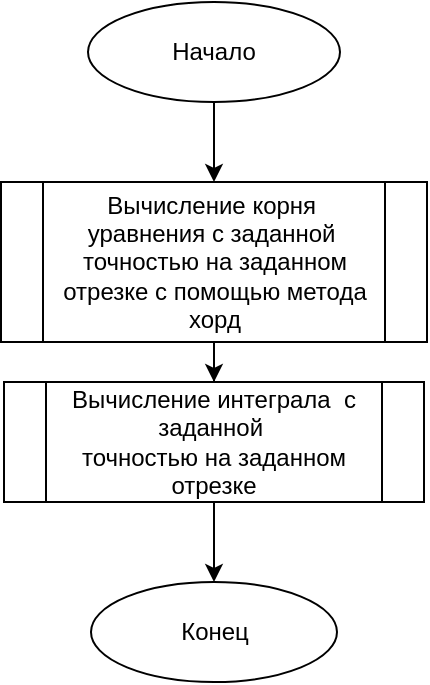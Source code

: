 <mxfile version="14.1.8" type="device" pages="6"><diagram id="WaI7hBTVn7raz_CqiJxx" name="Main"><mxGraphModel dx="1086" dy="806" grid="1" gridSize="10" guides="1" tooltips="1" connect="1" arrows="1" fold="1" page="1" pageScale="1" pageWidth="827" pageHeight="1169" math="0" shadow="0"><root><mxCell id="0"/><mxCell id="1" parent="0"/><mxCell id="jElBm6gCTOhfZnGUOZcz-2" value="" style="edgeStyle=orthogonalEdgeStyle;rounded=0;orthogonalLoop=1;jettySize=auto;html=1;" parent="1" source="Alm977eWdggytRDJcc3G-1" target="jElBm6gCTOhfZnGUOZcz-1" edge="1"><mxGeometry relative="1" as="geometry"/></mxCell><mxCell id="Alm977eWdggytRDJcc3G-1" value="Начало" style="ellipse;whiteSpace=wrap;html=1;" parent="1" vertex="1"><mxGeometry x="354" y="10" width="126" height="50" as="geometry"/></mxCell><mxCell id="jElBm6gCTOhfZnGUOZcz-4" value="" style="edgeStyle=orthogonalEdgeStyle;rounded=0;orthogonalLoop=1;jettySize=auto;html=1;" parent="1" source="jElBm6gCTOhfZnGUOZcz-1" target="jElBm6gCTOhfZnGUOZcz-3" edge="1"><mxGeometry relative="1" as="geometry"/></mxCell><mxCell id="jElBm6gCTOhfZnGUOZcz-1" value="&lt;span style=&quot;text-align: left&quot;&gt;Вычисление корня&amp;nbsp;&lt;/span&gt;&lt;br style=&quot;text-align: left&quot;&gt;&lt;span style=&quot;text-align: left&quot;&gt;уравнения с заданной&amp;nbsp;&lt;/span&gt;&lt;br style=&quot;text-align: left&quot;&gt;&lt;span style=&quot;text-align: left&quot;&gt;точностью на заданном отрезке с помощью метода хорд&lt;/span&gt;" style="shape=process;whiteSpace=wrap;html=1;backgroundOutline=1;" parent="1" vertex="1"><mxGeometry x="310.5" y="100" width="213" height="80" as="geometry"/></mxCell><mxCell id="jElBm6gCTOhfZnGUOZcz-6" value="" style="edgeStyle=orthogonalEdgeStyle;rounded=0;orthogonalLoop=1;jettySize=auto;html=1;" parent="1" source="jElBm6gCTOhfZnGUOZcz-3" edge="1"><mxGeometry relative="1" as="geometry"><mxPoint x="417" y="300" as="targetPoint"/></mxGeometry></mxCell><mxCell id="jElBm6gCTOhfZnGUOZcz-3" value="&lt;span style=&quot;text-align: left&quot;&gt;Вычисление интеграла&amp;nbsp;&amp;nbsp;с заданной&amp;nbsp;&lt;/span&gt;&lt;br style=&quot;text-align: left&quot;&gt;&lt;span style=&quot;text-align: left&quot;&gt;точностью на заданном отрезке&lt;/span&gt;" style="shape=process;whiteSpace=wrap;html=1;backgroundOutline=1;" parent="1" vertex="1"><mxGeometry x="312" y="200" width="210" height="60" as="geometry"/></mxCell><mxCell id="jElBm6gCTOhfZnGUOZcz-7" value="Конец" style="ellipse;whiteSpace=wrap;html=1;" parent="1" vertex="1"><mxGeometry x="355.5" y="300" width="123" height="50" as="geometry"/></mxCell></root></mxGraphModel></diagram><diagram id="qqF_teyIpFke05KXe2pe" name="f1"><mxGraphModel dx="1086" dy="806" grid="1" gridSize="10" guides="1" tooltips="1" connect="1" arrows="1" fold="1" page="1" pageScale="1" pageWidth="827" pageHeight="1169" math="0" shadow="0"><root><mxCell id="K30mVXvDQeUyHEt8wKfz-0"/><mxCell id="K30mVXvDQeUyHEt8wKfz-1" parent="K30mVXvDQeUyHEt8wKfz-0"/><mxCell id="y-LIi_LyXujM_GH3o9fX-2" value="" style="edgeStyle=orthogonalEdgeStyle;rounded=0;orthogonalLoop=1;jettySize=auto;html=1;" parent="K30mVXvDQeUyHEt8wKfz-1" source="y-LIi_LyXujM_GH3o9fX-0" target="y-LIi_LyXujM_GH3o9fX-1" edge="1"><mxGeometry relative="1" as="geometry"/></mxCell><mxCell id="y-LIi_LyXujM_GH3o9fX-0" value="Начало" style="ellipse;whiteSpace=wrap;html=1;" parent="K30mVXvDQeUyHEt8wKfz-1" vertex="1"><mxGeometry x="354" y="10" width="126" height="60" as="geometry"/></mxCell><mxCell id="y-LIi_LyXujM_GH3o9fX-6" value="" style="edgeStyle=orthogonalEdgeStyle;rounded=0;orthogonalLoop=1;jettySize=auto;html=1;" parent="K30mVXvDQeUyHEt8wKfz-1" source="y-LIi_LyXujM_GH3o9fX-1" target="y-LIi_LyXujM_GH3o9fX-5" edge="1"><mxGeometry relative="1" as="geometry"/></mxCell><mxCell id="y-LIi_LyXujM_GH3o9fX-1" value="Вычисление функции для нахождения корня уравнения с входными данными" style="whiteSpace=wrap;html=1;" parent="K30mVXvDQeUyHEt8wKfz-1" vertex="1"><mxGeometry x="355.5" y="100" width="123" height="70" as="geometry"/></mxCell><mxCell id="y-LIi_LyXujM_GH3o9fX-5" value="Возврат значения функции" style="ellipse;whiteSpace=wrap;html=1;" parent="K30mVXvDQeUyHEt8wKfz-1" vertex="1"><mxGeometry x="355.5" y="200" width="123" height="45" as="geometry"/></mxCell></root></mxGraphModel></diagram><diagram id="M7soTyGZbqfuEx6ybSCQ" name="f2"><mxGraphModel dx="1086" dy="806" grid="1" gridSize="10" guides="1" tooltips="1" connect="1" arrows="1" fold="1" page="1" pageScale="1" pageWidth="827" pageHeight="1169" math="0" shadow="0"><root><mxCell id="EBe3LfXjyt8hC19Q3vOW-0"/><mxCell id="EBe3LfXjyt8hC19Q3vOW-1" parent="EBe3LfXjyt8hC19Q3vOW-0"/><mxCell id="iQ4wafE9wKqFHJZQnmls-2" value="" style="edgeStyle=orthogonalEdgeStyle;rounded=0;orthogonalLoop=1;jettySize=auto;html=1;" parent="EBe3LfXjyt8hC19Q3vOW-1" source="iQ4wafE9wKqFHJZQnmls-0" target="iQ4wafE9wKqFHJZQnmls-1" edge="1"><mxGeometry relative="1" as="geometry"/></mxCell><mxCell id="iQ4wafE9wKqFHJZQnmls-0" value="Начало" style="ellipse;whiteSpace=wrap;html=1;" parent="EBe3LfXjyt8hC19Q3vOW-1" vertex="1"><mxGeometry x="354" y="10" width="126" height="60" as="geometry"/></mxCell><mxCell id="1iJgTneV0Eew0mLdsjrb-1" value="" style="edgeStyle=orthogonalEdgeStyle;rounded=0;orthogonalLoop=1;jettySize=auto;html=1;" parent="EBe3LfXjyt8hC19Q3vOW-1" source="iQ4wafE9wKqFHJZQnmls-1" target="1iJgTneV0Eew0mLdsjrb-0" edge="1"><mxGeometry relative="1" as="geometry"/></mxCell><mxCell id="iQ4wafE9wKqFHJZQnmls-1" value="&lt;span&gt;Вычисление функции для нахождения интеграла с входными данными&lt;/span&gt;" style="whiteSpace=wrap;html=1;" parent="EBe3LfXjyt8hC19Q3vOW-1" vertex="1"><mxGeometry x="355.5" y="100" width="123" height="70" as="geometry"/></mxCell><mxCell id="1iJgTneV0Eew0mLdsjrb-0" value="&lt;span&gt;Возврат значения функции&lt;/span&gt;" style="ellipse;whiteSpace=wrap;html=1;" parent="EBe3LfXjyt8hC19Q3vOW-1" vertex="1"><mxGeometry x="355.5" y="200" width="123" height="55" as="geometry"/></mxCell></root></mxGraphModel></diagram><diagram id="TdNOkyrUp0gvXLs_bgTv" name="methodChord"><mxGraphModel dx="1086" dy="806" grid="1" gridSize="10" guides="1" tooltips="1" connect="1" arrows="1" fold="1" page="1" pageScale="1" pageWidth="827" pageHeight="1169" math="0" shadow="0"><root><mxCell id="_tRvnYefKoJY0ZwmOBUM-0"/><mxCell id="_tRvnYefKoJY0ZwmOBUM-1" parent="_tRvnYefKoJY0ZwmOBUM-0"/><mxCell id="ksj5uqhAw9Tbh7TFP17A-6" style="edgeStyle=orthogonalEdgeStyle;rounded=0;orthogonalLoop=1;jettySize=auto;html=1;exitX=0.5;exitY=1;exitDx=0;exitDy=0;entryX=0.5;entryY=0;entryDx=0;entryDy=0;" parent="_tRvnYefKoJY0ZwmOBUM-1" source="H3SRPdj4cxp7THgIXJBn-0" target="ksj5uqhAw9Tbh7TFP17A-3" edge="1"><mxGeometry relative="1" as="geometry"/></mxCell><mxCell id="H3SRPdj4cxp7THgIXJBn-0" value="НАЧАЛО" style="ellipse;whiteSpace=wrap;html=1;" parent="_tRvnYefKoJY0ZwmOBUM-1" vertex="1"><mxGeometry x="354" y="30" width="120" height="40" as="geometry"/></mxCell><mxCell id="H3SRPdj4cxp7THgIXJBn-1" value="Вернуть значения корня" style="ellipse;whiteSpace=wrap;html=1;" parent="_tRvnYefKoJY0ZwmOBUM-1" vertex="1"><mxGeometry x="341" y="545" width="146" height="40" as="geometry"/></mxCell><mxCell id="ksj5uqhAw9Tbh7TFP17A-5" style="edgeStyle=orthogonalEdgeStyle;rounded=0;orthogonalLoop=1;jettySize=auto;html=1;exitX=0.5;exitY=1;exitDx=0;exitDy=0;entryX=0.5;entryY=0;entryDx=0;entryDy=0;" parent="_tRvnYefKoJY0ZwmOBUM-1" source="ksj5uqhAw9Tbh7TFP17A-1" target="ksj5uqhAw9Tbh7TFP17A-2" edge="1"><mxGeometry relative="1" as="geometry"/></mxCell><mxCell id="ksj5uqhAw9Tbh7TFP17A-1" value="Высчитываем корень текущей итерации" style="rounded=0;whiteSpace=wrap;html=1;" parent="_tRvnYefKoJY0ZwmOBUM-1" vertex="1"><mxGeometry x="354" y="295" width="120" height="60" as="geometry"/></mxCell><mxCell id="ksj5uqhAw9Tbh7TFP17A-8" style="edgeStyle=orthogonalEdgeStyle;rounded=0;orthogonalLoop=1;jettySize=auto;html=1;exitX=0.5;exitY=1;exitDx=0;exitDy=0;" parent="_tRvnYefKoJY0ZwmOBUM-1" source="ksj5uqhAw9Tbh7TFP17A-2" edge="1"><mxGeometry relative="1" as="geometry"><mxPoint x="414" y="90" as="targetPoint"/><Array as="points"><mxPoint x="414" y="475"/><mxPoint x="280" y="475"/><mxPoint x="280" y="90"/></Array></mxGeometry></mxCell><mxCell id="ksj5uqhAw9Tbh7TFP17A-2" value="Высчитываем корень след. итерации" style="rounded=0;whiteSpace=wrap;html=1;" parent="_tRvnYefKoJY0ZwmOBUM-1" vertex="1"><mxGeometry x="354" y="375" width="120" height="60" as="geometry"/></mxCell><mxCell id="ksj5uqhAw9Tbh7TFP17A-4" style="edgeStyle=orthogonalEdgeStyle;rounded=0;orthogonalLoop=1;jettySize=auto;html=1;exitX=0.5;exitY=1;exitDx=0;exitDy=0;entryX=0.5;entryY=0;entryDx=0;entryDy=0;" parent="_tRvnYefKoJY0ZwmOBUM-1" source="ksj5uqhAw9Tbh7TFP17A-3" target="ksj5uqhAw9Tbh7TFP17A-1" edge="1"><mxGeometry relative="1" as="geometry"/></mxCell><mxCell id="ksj5uqhAw9Tbh7TFP17A-9" style="edgeStyle=orthogonalEdgeStyle;rounded=0;orthogonalLoop=1;jettySize=auto;html=1;exitX=1;exitY=0.5;exitDx=0;exitDy=0;entryX=0.5;entryY=0;entryDx=0;entryDy=0;" parent="_tRvnYefKoJY0ZwmOBUM-1" source="ksj5uqhAw9Tbh7TFP17A-3" target="H3SRPdj4cxp7THgIXJBn-1" edge="1"><mxGeometry relative="1" as="geometry"><mxPoint x="414" y="525" as="targetPoint"/><Array as="points"><mxPoint x="560" y="190"/><mxPoint x="560" y="515"/><mxPoint x="414" y="515"/></Array></mxGeometry></mxCell><mxCell id="ksj5uqhAw9Tbh7TFP17A-3" value="Разница между &lt;br&gt;корнями&lt;br&gt;итераций больше &lt;br&gt;требуемой &lt;br&gt;точности?" style="rhombus;whiteSpace=wrap;html=1;" parent="_tRvnYefKoJY0ZwmOBUM-1" vertex="1"><mxGeometry x="329.5" y="115" width="169" height="150" as="geometry"/></mxCell><mxCell id="ksj5uqhAw9Tbh7TFP17A-7" value="да" style="text;html=1;strokeColor=none;fillColor=none;align=center;verticalAlign=middle;whiteSpace=wrap;rounded=0;" parent="_tRvnYefKoJY0ZwmOBUM-1" vertex="1"><mxGeometry x="420" y="265" width="40" height="20" as="geometry"/></mxCell><mxCell id="7OwAiiizGj-mQhZdy_ee-0" value="нет" style="text;html=1;strokeColor=none;fillColor=none;align=center;verticalAlign=middle;whiteSpace=wrap;rounded=0;" vertex="1" parent="_tRvnYefKoJY0ZwmOBUM-1"><mxGeometry x="490" y="170" width="40" height="20" as="geometry"/></mxCell></root></mxGraphModel></diagram><diagram id="t7OvruMCnFxweW65zRaw" name="integer"><mxGraphModel dx="1086" dy="806" grid="1" gridSize="10" guides="1" tooltips="1" connect="1" arrows="1" fold="1" page="1" pageScale="1" pageWidth="827" pageHeight="1169" math="0" shadow="0"><root><mxCell id="EpBBECrQRy1DAD49Yj6b-0"/><mxCell id="EpBBECrQRy1DAD49Yj6b-1" parent="EpBBECrQRy1DAD49Yj6b-0"/><mxCell id="xZLoqUh7_LrohTBuvZ6v-2" value="" style="edgeStyle=orthogonalEdgeStyle;rounded=0;orthogonalLoop=1;jettySize=auto;html=1;" parent="EpBBECrQRy1DAD49Yj6b-1" source="xZLoqUh7_LrohTBuvZ6v-0" target="xZLoqUh7_LrohTBuvZ6v-1" edge="1"><mxGeometry relative="1" as="geometry"/></mxCell><mxCell id="xZLoqUh7_LrohTBuvZ6v-0" value="Начало" style="ellipse;whiteSpace=wrap;html=1;" parent="EpBBECrQRy1DAD49Yj6b-1" vertex="1"><mxGeometry x="360" y="10" width="120" height="50" as="geometry"/></mxCell><mxCell id="xZLoqUh7_LrohTBuvZ6v-4" value="" style="edgeStyle=orthogonalEdgeStyle;rounded=0;orthogonalLoop=1;jettySize=auto;html=1;" parent="EpBBECrQRy1DAD49Yj6b-1" source="xZLoqUh7_LrohTBuvZ6v-1" target="xZLoqUh7_LrohTBuvZ6v-3" edge="1"><mxGeometry relative="1" as="geometry"/></mxCell><mxCell id="xZLoqUh7_LrohTBuvZ6v-1" value="Введение переменных для контроля разбиения и приближения" style="whiteSpace=wrap;html=1;" parent="EpBBECrQRy1DAD49Yj6b-1" vertex="1"><mxGeometry x="345" y="80" width="150" height="70" as="geometry"/></mxCell><mxCell id="xZLoqUh7_LrohTBuvZ6v-6" value="" style="edgeStyle=orthogonalEdgeStyle;rounded=0;orthogonalLoop=1;jettySize=auto;html=1;" parent="EpBBECrQRy1DAD49Yj6b-1" source="xZLoqUh7_LrohTBuvZ6v-3" target="xZLoqUh7_LrohTBuvZ6v-5" edge="1"><mxGeometry relative="1" as="geometry"/></mxCell><mxCell id="xZLoqUh7_LrohTBuvZ6v-3" value="Вычисление интеграла с первым приближением" style="shape=process;whiteSpace=wrap;html=1;backgroundOutline=1;" parent="EpBBECrQRy1DAD49Yj6b-1" vertex="1"><mxGeometry x="345" y="190" width="150" height="70" as="geometry"/></mxCell><mxCell id="xZLoqUh7_LrohTBuvZ6v-8" value="" style="edgeStyle=orthogonalEdgeStyle;rounded=0;orthogonalLoop=1;jettySize=auto;html=1;" parent="EpBBECrQRy1DAD49Yj6b-1" source="xZLoqUh7_LrohTBuvZ6v-5" target="xZLoqUh7_LrohTBuvZ6v-7" edge="1"><mxGeometry relative="1" as="geometry"/></mxCell><mxCell id="xZLoqUh7_LrohTBuvZ6v-5" value="Увеличение количества разбиения отрезков в 5 раз" style="whiteSpace=wrap;html=1;" parent="EpBBECrQRy1DAD49Yj6b-1" vertex="1"><mxGeometry x="355" y="290" width="130" height="60" as="geometry"/></mxCell><mxCell id="xZLoqUh7_LrohTBuvZ6v-10" value="" style="edgeStyle=orthogonalEdgeStyle;rounded=0;orthogonalLoop=1;jettySize=auto;html=1;entryX=0.5;entryY=0;entryDx=0;entryDy=0;" parent="EpBBECrQRy1DAD49Yj6b-1" source="xZLoqUh7_LrohTBuvZ6v-7" target="xZLoqUh7_LrohTBuvZ6v-11" edge="1"><mxGeometry relative="1" as="geometry"><mxPoint x="420" y="490" as="targetPoint"/></mxGeometry></mxCell><mxCell id="xZLoqUh7_LrohTBuvZ6v-7" value="Вычисление интеграла со вторым приближением" style="shape=process;whiteSpace=wrap;html=1;backgroundOutline=1;" parent="EpBBECrQRy1DAD49Yj6b-1" vertex="1"><mxGeometry x="342.5" y="385" width="155" height="70" as="geometry"/></mxCell><mxCell id="DSsjnkSf4YEpnmqUENhU-1" value="нет" style="edgeStyle=orthogonalEdgeStyle;rounded=0;orthogonalLoop=1;jettySize=auto;html=1;" parent="EpBBECrQRy1DAD49Yj6b-1" source="xZLoqUh7_LrohTBuvZ6v-11" target="DSsjnkSf4YEpnmqUENhU-0" edge="1"><mxGeometry x="-0.749" y="20" relative="1" as="geometry"><mxPoint as="offset"/></mxGeometry></mxCell><mxCell id="DSsjnkSf4YEpnmqUENhU-3" value="да" style="edgeStyle=orthogonalEdgeStyle;rounded=0;orthogonalLoop=1;jettySize=auto;html=1;" parent="EpBBECrQRy1DAD49Yj6b-1" source="xZLoqUh7_LrohTBuvZ6v-11" edge="1"><mxGeometry x="-0.96" y="15" relative="1" as="geometry"><mxPoint x="420" y="160" as="targetPoint"/><Array as="points"><mxPoint x="560" y="565"/><mxPoint x="560" y="160"/></Array><mxPoint as="offset"/></mxGeometry></mxCell><mxCell id="xZLoqUh7_LrohTBuvZ6v-11" value="Разница между &lt;br&gt;значениями интегралов&amp;nbsp;&lt;br&gt;двух приближений больше &lt;br&gt;требуемой &lt;br&gt;точности?" style="rhombus;whiteSpace=wrap;html=1;" parent="EpBBECrQRy1DAD49Yj6b-1" vertex="1"><mxGeometry x="311.56" y="510" width="216.88" height="110" as="geometry"/></mxCell><mxCell id="jvt3M3wN7zQsOpZ2i316-1" value="" style="edgeStyle=orthogonalEdgeStyle;rounded=0;orthogonalLoop=1;jettySize=auto;html=1;" parent="EpBBECrQRy1DAD49Yj6b-1" source="DSsjnkSf4YEpnmqUENhU-0" target="jvt3M3wN7zQsOpZ2i316-0" edge="1"><mxGeometry relative="1" as="geometry"/></mxCell><mxCell id="DSsjnkSf4YEpnmqUENhU-0" value="Вывод значения &lt;br&gt;интеграла" style="shape=parallelogram;perimeter=parallelogramPerimeter;whiteSpace=wrap;html=1;fixedSize=1;" parent="EpBBECrQRy1DAD49Yj6b-1" vertex="1"><mxGeometry x="337.5" y="700" width="165" height="50" as="geometry"/></mxCell><mxCell id="jvt3M3wN7zQsOpZ2i316-0" value="Конец" style="ellipse;whiteSpace=wrap;html=1;" parent="EpBBECrQRy1DAD49Yj6b-1" vertex="1"><mxGeometry x="360" y="800" width="120" height="50" as="geometry"/></mxCell></root></mxGraphModel></diagram><diagram id="AQkbbNdeW1Svq0Qt4ldj" name="sum"><mxGraphModel dx="1086" dy="806" grid="1" gridSize="10" guides="1" tooltips="1" connect="1" arrows="1" fold="1" page="1" pageScale="1" pageWidth="827" pageHeight="1169" math="0" shadow="0"><root><mxCell id="rRMvuFoQz94_ZD_n22wQ-0"/><mxCell id="rRMvuFoQz94_ZD_n22wQ-1" parent="rRMvuFoQz94_ZD_n22wQ-0"/><mxCell id="iLETV_uKHEIt4HFHM5j1-3" value="" style="edgeStyle=orthogonalEdgeStyle;rounded=0;orthogonalLoop=1;jettySize=auto;html=1;" parent="rRMvuFoQz94_ZD_n22wQ-1" source="iLETV_uKHEIt4HFHM5j1-1" target="iLETV_uKHEIt4HFHM5j1-2" edge="1"><mxGeometry relative="1" as="geometry"/></mxCell><mxCell id="iLETV_uKHEIt4HFHM5j1-1" value="Начало" style="ellipse;whiteSpace=wrap;html=1;" parent="rRMvuFoQz94_ZD_n22wQ-1" vertex="1"><mxGeometry x="354" y="10" width="116" height="50" as="geometry"/></mxCell><mxCell id="iLETV_uKHEIt4HFHM5j1-5" value="" style="edgeStyle=orthogonalEdgeStyle;rounded=0;orthogonalLoop=1;jettySize=auto;html=1;" parent="rRMvuFoQz94_ZD_n22wQ-1" source="iLETV_uKHEIt4HFHM5j1-2" target="iLETV_uKHEIt4HFHM5j1-4" edge="1"><mxGeometry relative="1" as="geometry"/></mxCell><mxCell id="iLETV_uKHEIt4HFHM5j1-2" value="Введение переменной для суммы и переменной для вычисления длины отрезков" style="whiteSpace=wrap;html=1;" parent="rRMvuFoQz94_ZD_n22wQ-1" vertex="1"><mxGeometry x="343.5" y="80" width="137" height="70" as="geometry"/></mxCell><mxCell id="iLETV_uKHEIt4HFHM5j1-7" value="" style="edgeStyle=orthogonalEdgeStyle;rounded=0;orthogonalLoop=1;jettySize=auto;html=1;" parent="rRMvuFoQz94_ZD_n22wQ-1" source="iLETV_uKHEIt4HFHM5j1-4" target="iLETV_uKHEIt4HFHM5j1-8" edge="1"><mxGeometry relative="1" as="geometry"><mxPoint x="412" y="300" as="targetPoint"/></mxGeometry></mxCell><mxCell id="iLETV_uKHEIt4HFHM5j1-14" value="" style="edgeStyle=orthogonalEdgeStyle;rounded=0;orthogonalLoop=1;jettySize=auto;html=1;entryX=0.5;entryY=0;entryDx=0;entryDy=0;" parent="rRMvuFoQz94_ZD_n22wQ-1" source="iLETV_uKHEIt4HFHM5j1-4" target="iLETV_uKHEIt4HFHM5j1-15" edge="1"><mxGeometry relative="1" as="geometry"><mxPoint x="412" y="440" as="targetPoint"/><Array as="points"><mxPoint x="510" y="220"/><mxPoint x="510" y="480"/><mxPoint x="412" y="480"/></Array></mxGeometry></mxCell><mxCell id="iLETV_uKHEIt4HFHM5j1-4" value="Пока счётчик меньше количества разбиений отрезка&amp;nbsp;" style="shape=hexagon;perimeter=hexagonPerimeter2;whiteSpace=wrap;html=1;fixedSize=1;" parent="rRMvuFoQz94_ZD_n22wQ-1" vertex="1"><mxGeometry x="336.25" y="190" width="151.5" height="60" as="geometry"/></mxCell><mxCell id="iLETV_uKHEIt4HFHM5j1-10" value="" style="edgeStyle=orthogonalEdgeStyle;rounded=0;orthogonalLoop=1;jettySize=auto;html=1;" parent="rRMvuFoQz94_ZD_n22wQ-1" source="iLETV_uKHEIt4HFHM5j1-8" target="iLETV_uKHEIt4HFHM5j1-9" edge="1"><mxGeometry relative="1" as="geometry"/></mxCell><mxCell id="iLETV_uKHEIt4HFHM5j1-8" value="Вычисление значения функции в данной точке разбиения&amp;nbsp;" style="shape=process;whiteSpace=wrap;html=1;backgroundOutline=1;" parent="rRMvuFoQz94_ZD_n22wQ-1" vertex="1"><mxGeometry x="352" y="270" width="120" height="80" as="geometry"/></mxCell><mxCell id="iLETV_uKHEIt4HFHM5j1-12" value="" style="edgeStyle=orthogonalEdgeStyle;rounded=0;orthogonalLoop=1;jettySize=auto;html=1;entryX=0;entryY=0.5;entryDx=0;entryDy=0;" parent="rRMvuFoQz94_ZD_n22wQ-1" source="iLETV_uKHEIt4HFHM5j1-9" edge="1" target="iLETV_uKHEIt4HFHM5j1-4"><mxGeometry relative="1" as="geometry"><mxPoint x="412" y="170" as="targetPoint"/><Array as="points"><mxPoint x="412" y="470"/><mxPoint x="300" y="470"/><mxPoint x="300" y="220"/></Array></mxGeometry></mxCell><mxCell id="iLETV_uKHEIt4HFHM5j1-9" value="Добавление к сумме значения функции в данной точке разбиения" style="whiteSpace=wrap;html=1;" parent="rRMvuFoQz94_ZD_n22wQ-1" vertex="1"><mxGeometry x="352" y="370" width="120" height="70" as="geometry"/></mxCell><mxCell id="iLETV_uKHEIt4HFHM5j1-17" value="" style="edgeStyle=orthogonalEdgeStyle;rounded=0;orthogonalLoop=1;jettySize=auto;html=1;" parent="rRMvuFoQz94_ZD_n22wQ-1" source="iLETV_uKHEIt4HFHM5j1-15" edge="1"><mxGeometry relative="1" as="geometry"><mxPoint x="412" y="590" as="targetPoint"/></mxGeometry></mxCell><mxCell id="iLETV_uKHEIt4HFHM5j1-15" value="Умножение суммы на длину отрезков" style="rounded=0;whiteSpace=wrap;html=1;" parent="rRMvuFoQz94_ZD_n22wQ-1" vertex="1"><mxGeometry x="352" y="510" width="120" height="50" as="geometry"/></mxCell><mxCell id="iLETV_uKHEIt4HFHM5j1-18" value="Возвращение значения интеграла" style="ellipse;whiteSpace=wrap;html=1;" parent="rRMvuFoQz94_ZD_n22wQ-1" vertex="1"><mxGeometry x="348" y="590" width="128" height="50" as="geometry"/></mxCell></root></mxGraphModel></diagram></mxfile>